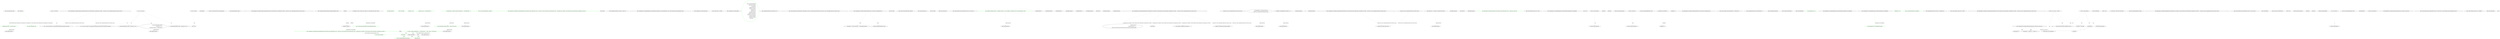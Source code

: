 digraph  {
m0_107 [cluster="string.Split(params char[])", file="Program.cs", label="Entry string.Split(params char[])", span="0-0"];
m0_17 [cluster="CommandLine.Core.SpecificationExtensions.ThrowingValidate(System.Collections.Generic.IEnumerable<CommandLine.Core.Specification>, System.Collections.Generic.IEnumerable<System.Tuple<System.Func<CommandLine.Core.Specification, bool>, string>>)", color=green, community=0, file="Program.cs", label="specifications.Any(spec => guard.Item1(spec))", prediction=0, span="46-46"];
m0_80 [cluster="CommandLine.Core.Tokenizer.Mapper(CommandLine.Infrastructure.ItemWithContext<CommandLine.Core.Token>, System.Func<string, CommandLine.Infrastructure.Maybe<string>>)", file="Program.cs", label="Entry CommandLine.Core.Tokenizer.Mapper(CommandLine.Infrastructure.ItemWithContext<CommandLine.Core.Token>, System.Func<string, CommandLine.Infrastructure.Maybe<string>>)", span="91-91"];
m0_92 [cluster="CommandLine.Core.Tokenizer.Mapper(CommandLine.Infrastructure.ItemWithContext<CommandLine.Core.Token>, System.Func<string, CommandLine.Infrastructure.Maybe<string>>)", file="Program.cs", label="var curr = ictx.Current", span="93-93"];
m0_93 [cluster="CommandLine.Core.Tokenizer.Mapper(CommandLine.Infrastructure.ItemWithContext<CommandLine.Core.Token>, System.Func<string, CommandLine.Infrastructure.Maybe<string>>)", file="Program.cs", label="var prev = ictx.Previous", span="94-94"];
m0_94 [cluster="CommandLine.Core.Tokenizer.Mapper(CommandLine.Infrastructure.ItemWithContext<CommandLine.Core.Token>, System.Func<string, CommandLine.Infrastructure.Maybe<string>>)", file="Program.cs", label="var next = ictx.Next", span="95-95"];
m0_96 [cluster="CommandLine.Core.Tokenizer.Mapper(CommandLine.Infrastructure.ItemWithContext<CommandLine.Core.Token>, System.Func<string, CommandLine.Infrastructure.Maybe<string>>)", file="Program.cs", label="curr != null && curr.IsName() && optionSequenceWithSeparatorLookup(curr.Text).MatchJust(out separator)", span="98-98"];
m0_101 [cluster="CommandLine.Core.Tokenizer.Mapper(CommandLine.Infrastructure.ItemWithContext<CommandLine.Core.Token>, System.Func<string, CommandLine.Infrastructure.Maybe<string>>)", file="Program.cs", label="prev != null && prev.IsName() && optionSequenceWithSeparatorLookup(prev.Text).IsJust()", span="109-109"];
m0_99 [cluster="CommandLine.Core.Tokenizer.Mapper(CommandLine.Infrastructure.ItemWithContext<CommandLine.Core.Token>, System.Func<string, CommandLine.Infrastructure.Maybe<string>>)", file="Program.cs", label="return Enumerable.Empty<Token>()\r\n                            .Concat(new[] { curr })\r\n                            .Concat(parts.Select(str => Token.Value(str)));", span="103-105"];
m0_100 [cluster="CommandLine.Core.Tokenizer.Mapper(CommandLine.Infrastructure.ItemWithContext<CommandLine.Core.Token>, System.Func<string, CommandLine.Infrastructure.Maybe<string>>)", file="Program.cs", label="return Enumerable.Empty<Token>().Concat(new[] { curr });", span="107-107"];
m0_103 [cluster="CommandLine.Core.Tokenizer.Mapper(CommandLine.Infrastructure.ItemWithContext<CommandLine.Core.Token>, System.Func<string, CommandLine.Infrastructure.Maybe<string>>)", file="Program.cs", label="return Enumerable.Empty<Token>().Concat(new[] { curr });", span="113-113"];
m0_95 [cluster="CommandLine.Core.Tokenizer.Mapper(CommandLine.Infrastructure.ItemWithContext<CommandLine.Core.Token>, System.Func<string, CommandLine.Infrastructure.Maybe<string>>)", file="Program.cs", label="string separator", span="97-97"];
m0_97 [cluster="CommandLine.Core.Tokenizer.Mapper(CommandLine.Infrastructure.ItemWithContext<CommandLine.Core.Token>, System.Func<string, CommandLine.Infrastructure.Maybe<string>>)", file="Program.cs", label="next != null", span="100-100"];
m0_98 [cluster="CommandLine.Core.Tokenizer.Mapper(CommandLine.Infrastructure.ItemWithContext<CommandLine.Core.Token>, System.Func<string, CommandLine.Infrastructure.Maybe<string>>)", file="Program.cs", label="var parts = next.Text.Split(Convert.ToChar(separator))", span="102-102"];
m0_102 [cluster="CommandLine.Core.Tokenizer.Mapper(CommandLine.Infrastructure.ItemWithContext<CommandLine.Core.Token>, System.Func<string, CommandLine.Infrastructure.Maybe<string>>)", file="Program.cs", label="return Enumerable.Empty<Token>();", span="111-111"];
m0_104 [cluster="CommandLine.Core.Tokenizer.Mapper(CommandLine.Infrastructure.ItemWithContext<CommandLine.Core.Token>, System.Func<string, CommandLine.Infrastructure.Maybe<string>>)", file="Program.cs", label="Exit CommandLine.Core.Tokenizer.Mapper(CommandLine.Infrastructure.ItemWithContext<CommandLine.Core.Token>, System.Func<string, CommandLine.Infrastructure.Maybe<string>>)", span="91-91"];
m0_156 [cluster="CommandLine.BadFormatTokenError.BadFormatTokenError(string)", file="Program.cs", label="Entry CommandLine.BadFormatTokenError.BadFormatTokenError(string)", span="188-188"];
m0_27 [cluster="lambda expression", file="Program.cs", label="!unkTokens.Contains(x)", span="30-30"];
m0_28 [cluster="lambda expression", color=green, community=0, file="Program.cs", label="Exit lambda expression", prediction=1, span="30-30"];
m0_29 [cluster="Unk.Contains", color=green, community=0, file="Program.cs", label="Entry Unk.Contains", prediction=2, span=""];
m0_30 [cluster="CommandLine.Core.Tokenizer.PreprocessDashDash(System.Collections.Generic.IEnumerable<string>, System.Func<System.Collections.Generic.IEnumerable<string>, CommandLine.Core.StatePair<System.Collections.Generic.IEnumerable<CommandLine.Core.Token>>>)", color=green, community=0, file="Program.cs", label="Entry CommandLine.Core.Tokenizer.PreprocessDashDash(System.Collections.Generic.IEnumerable<string>, System.Func<System.Collections.Generic.IEnumerable<string>, CommandLine.Core.StatePair<System.Collections.Generic.IEnumerable<CommandLine.Core.Token>>>)", prediction=3, span="33-33"];
m0_31 [cluster="CommandLine.Core.Tokenizer.PreprocessDashDash(System.Collections.Generic.IEnumerable<string>, System.Func<System.Collections.Generic.IEnumerable<string>, CommandLine.Core.StatePair<System.Collections.Generic.IEnumerable<CommandLine.Core.Token>>>)", color=green, community=0, file="Program.cs", label="arguments == null", prediction=4, span="37-37"];
m0_33 [cluster="CommandLine.Core.Tokenizer.PreprocessDashDash(System.Collections.Generic.IEnumerable<string>, System.Func<System.Collections.Generic.IEnumerable<string>, CommandLine.Core.StatePair<System.Collections.Generic.IEnumerable<CommandLine.Core.Token>>>)", color=green, community=0, file="Program.cs", label="arguments.Any(arg => arg.EqualsOrdinal(''--''))", prediction=5, span="39-39"];
m0_34 [cluster="CommandLine.Core.Tokenizer.PreprocessDashDash(System.Collections.Generic.IEnumerable<string>, System.Func<System.Collections.Generic.IEnumerable<string>, CommandLine.Core.StatePair<System.Collections.Generic.IEnumerable<CommandLine.Core.Token>>>)", color=green, community=0, file="Program.cs", label="var tokenizerResult = tokenizer(arguments.TakeWhile(arg => !arg.EqualsOrdinal(''--'')))", prediction=6, span="41-41"];
m0_35 [cluster="CommandLine.Core.Tokenizer.PreprocessDashDash(System.Collections.Generic.IEnumerable<string>, System.Func<System.Collections.Generic.IEnumerable<string>, CommandLine.Core.StatePair<System.Collections.Generic.IEnumerable<CommandLine.Core.Token>>>)", color=green, community=0, file="Program.cs", label="var values = arguments.SkipWhile(arg => !arg.EqualsOrdinal(''--'')).Skip(1).Select(t => Token.Value(t))", prediction=3, span="42-42"];
m0_36 [cluster="CommandLine.Core.Tokenizer.PreprocessDashDash(System.Collections.Generic.IEnumerable<string>, System.Func<System.Collections.Generic.IEnumerable<string>, CommandLine.Core.StatePair<System.Collections.Generic.IEnumerable<CommandLine.Core.Token>>>)", color=green, community=0, file="Program.cs", label="return tokenizerResult.MapValue(tokens => tokens.Concat(values));", prediction=6, span="43-43"];
m0_37 [cluster="CommandLine.Core.Tokenizer.PreprocessDashDash(System.Collections.Generic.IEnumerable<string>, System.Func<System.Collections.Generic.IEnumerable<string>, CommandLine.Core.StatePair<System.Collections.Generic.IEnumerable<CommandLine.Core.Token>>>)", color=green, community=0, file="Program.cs", label="return tokenizer(arguments);", prediction=3, span="45-45"];
m0_32 [cluster="CommandLine.Core.Tokenizer.PreprocessDashDash(System.Collections.Generic.IEnumerable<string>, System.Func<System.Collections.Generic.IEnumerable<string>, CommandLine.Core.StatePair<System.Collections.Generic.IEnumerable<CommandLine.Core.Token>>>)", color=green, community=0, file="Program.cs", label="throw new ArgumentNullException(''arguments'');", prediction=10, span="37-37"];
m0_38 [cluster="CommandLine.Core.Tokenizer.PreprocessDashDash(System.Collections.Generic.IEnumerable<string>, System.Func<System.Collections.Generic.IEnumerable<string>, CommandLine.Core.StatePair<System.Collections.Generic.IEnumerable<CommandLine.Core.Token>>>)", color=green, community=0, file="Program.cs", label="Exit CommandLine.Core.Tokenizer.PreprocessDashDash(System.Collections.Generic.IEnumerable<string>, System.Func<System.Collections.Generic.IEnumerable<string>, CommandLine.Core.StatePair<System.Collections.Generic.IEnumerable<CommandLine.Core.Token>>>)", prediction=11, span="33-33"];
m0_39 [cluster="Unk.Any", file="Program.cs", label="Entry Unk.Any", span=""];
m0_91 [cluster="CommandLine.Infrastructure.Maybe<T>.IsJust<T>()", file="Program.cs", label="Entry CommandLine.Infrastructure.Maybe<T>.IsJust<T>()", span="152-152"];
m0_11 [cluster="CommandLine.Core.SpecificationExtensions.WithLongName(CommandLine.Core.OptionSpecification, string, System.Collections.Generic.IEnumerable<string>)", file="Program.cs", label="Entry CommandLine.Core.SpecificationExtensions.WithLongName(CommandLine.Core.OptionSpecification, string, System.Collections.Generic.IEnumerable<string>)", span="25-25"];
m0_136 [cluster="CommandLine.Core.Token.Name(string)", file="Program.cs", label="Entry CommandLine.Core.Token.Name(string)", span="19-19"];
m0_157 [cluster="System.Action<T>.Invoke(T)", file="Program.cs", label="Entry System.Action<T>.Invoke(T)", span="0-0"];
m0_22 [cluster="lambda expression", file="Program.cs", label="Entry lambda expression", span="18-18"];
m0_90 [cluster="CommandLine.Core.Token.IsName()", file="Program.cs", label="Entry CommandLine.Core.Token.IsName()", span="72-72"];
m0_12 [cluster="CommandLine.Core.SpecificationExtensions.WithLongName(CommandLine.Core.OptionSpecification, string, System.Collections.Generic.IEnumerable<string>)", color=green, community=0, file="Program.cs", label="return new OptionSpecification(\r\n                specification.ShortName,\r\n                newLongName,\r\n                specification.Required,\r\n                specification.SetName,\r\n                specification.Min,\r\n                specification.Max,\r\n                specification.Separator,\r\n                specification.DefaultValue,\r\n                specification.ConversionType,\r\n                specification.HelpText,\r\n                specification.MetaValue,\r\n                enumValues);", prediction=12, span="27-39"];
m0_16 [cluster="CommandLine.Core.SpecificationExtensions.ThrowingValidate(System.Collections.Generic.IEnumerable<CommandLine.Core.Specification>, System.Collections.Generic.IEnumerable<System.Tuple<System.Func<CommandLine.Core.Specification, bool>, string>>)", color=green, community=0, file="Program.cs", label=guardsLookup, prediction=13, span="44-44"];
m0_41 [cluster="CommandLine.Infrastructure.Maybe.Just<T>(T)", file="Program.cs", label="Entry CommandLine.Infrastructure.Maybe.Just<T>(T)", span="71-71"];
m0_74 [cluster="System.Collections.Generic.IEnumerable<CommandLine.Core.Token>.AnyOptionSequenceWithSeparator(System.Func<string, CommandLine.Infrastructure.Maybe<string>>)", file="Program.cs", label="Entry System.Collections.Generic.IEnumerable<CommandLine.Core.Token>.AnyOptionSequenceWithSeparator(System.Func<string, CommandLine.Infrastructure.Maybe<string>>)", span="86-86"];
m0_13 [cluster="CommandLine.Core.Tokenizer.TokenizeLongName(string, System.Action<CommandLine.Error>)", file="Program.cs", label="Entry CommandLine.Core.Tokenizer.TokenizeLongName(string, System.Action<CommandLine.Error>)", span="166-166"];
m0_18 [cluster="CommandLine.Core.SpecificationExtensions.ThrowingValidate(System.Collections.Generic.IEnumerable<CommandLine.Core.Specification>, System.Collections.Generic.IEnumerable<System.Tuple<System.Func<CommandLine.Core.Specification, bool>, string>>)", color=green, community=0, file="Program.cs", label="throw new ApplicationException(guard.Item2);", prediction=13, span="48-48"];
m0_21 [cluster="Unk.Create", file="Program.cs", label="Entry Unk.Create", span=""];
m0_108 [cluster="System.Linq.Enumerable.Empty<TResult>()", file="Program.cs", label="Entry System.Linq.Enumerable.Empty<TResult>()", span="0-0"];
m0_137 [cluster="string.Substring(int, int)", file="Program.cs", label="Entry string.Substring(int, int)", span="0-0"];
m0_15 [cluster="Unk.ToList", file="Program.cs", label="Entry Unk.ToList", span=""];
m0_19 [cluster="UnknownOptionError.cstr", color=green, community=0, file="Program.cs", label="Entry UnknownOptionError.cstr", prediction=0, span=""];
m0_20 [cluster="Unk.Concat", file="Program.cs", label="Entry Unk.Concat", span=""];
m0_138 [cluster="string.String(char, int)", file="Program.cs", label="Entry string.String(char, int)", span="0-0"];
m0_72 [cluster="System.Collections.Generic.IEnumerable<TSource>.Any<TSource>()", file="Program.cs", label="Entry System.Collections.Generic.IEnumerable<TSource>.Any<TSource>()", span="0-0"];
m0_110 [cluster="lambda expression", file="Program.cs", label="Entry lambda expression", span="105-105"];
m0_26 [cluster="lambda expression", file="Program.cs", label="Entry lambda expression", span="30-30"];
m0_24 [cluster="lambda expression", color=green, community=0, file="Program.cs", label="guard.Item1(spec)", prediction=13, span="46-46"];
m0_46 [cluster="lambda expression", file="Program.cs", label="Entry lambda expression", span="39-39"];
m0_50 [cluster="lambda expression", file="Program.cs", label="Entry lambda expression", span="41-41"];
m0_53 [cluster="lambda expression", file="Program.cs", label=guard, span=""];
m0_56 [cluster="lambda expression", file="Program.cs", label="Entry lambda expression", span="42-42"];
m0_60 [cluster="lambda expression", file="Program.cs", label="tokens.Concat(values)", span="43-43"];
m0_59 [cluster="lambda expression", file="Program.cs", label="Entry lambda expression", span="43-43"];
m0_47 [cluster="lambda expression", file="Program.cs", label="arg.EqualsOrdinal(''--'')", span="39-39"];
m0_48 [cluster="lambda expression", file="Program.cs", label="Exit lambda expression", span="39-39"];
m0_51 [cluster="lambda expression", file="Program.cs", label="!arg.EqualsOrdinal(''--'')", span="41-41"];
m0_52 [cluster="lambda expression", file="Program.cs", label="Exit lambda expression", span="41-41"];
m0_54 [cluster="lambda expression", file="Program.cs", label="!arg.EqualsOrdinal(''--'')", span="42-42"];
m0_55 [cluster="lambda expression", file="Program.cs", label="Exit lambda expression", span="42-42"];
m0_57 [cluster="lambda expression", file="Program.cs", label="Token.Value(t)", span="42-42"];
m0_58 [cluster="lambda expression", file="Program.cs", label="Exit lambda expression", span="42-42"];
m0_61 [cluster="lambda expression", file="Program.cs", label="Exit lambda expression", span="43-43"];
m0_78 [cluster="lambda expression", file="Program.cs", label="Mapper(ictx, optionSequenceWithSeparatorLookup)", span="75-75"];
m0_77 [cluster="lambda expression", file="Program.cs", label="Entry lambda expression", span="74-75"];
m0_81 [cluster="lambda expression", file="Program.cs", label="Entry lambda expression", span="77-77"];
m0_79 [cluster="lambda expression", file="Program.cs", label="Exit lambda expression", span="74-75"];
m0_82 [cluster="lambda expression", file="Program.cs", label=x, span="77-77"];
m0_83 [cluster="lambda expression", file="Program.cs", label="Exit lambda expression", span="77-77"];
m0_88 [cluster="lambda expression", file="Program.cs", label="t.IsName() && predicate(t.Text).IsJust()", span="88-88"];
m0_87 [cluster="lambda expression", file="Program.cs", label="Entry lambda expression", span="88-88"];
m0_89 [cluster="lambda expression", file="Program.cs", label="Exit lambda expression", span="88-88"];
m0_111 [cluster="lambda expression", file="Program.cs", label="Token.Value(str)", span="105-105"];
m0_112 [cluster="lambda expression", file="Program.cs", label="Exit lambda expression", span="105-105"];
m0_6 [cluster="CommandLine.Core.Tokenizer.Tokenize(System.Collections.Generic.IEnumerable<string>, System.Func<string, bool>)", file="Program.cs", label="var unkTokens = (from t in tokens where t.IsName() && !nameLookup(t.Text) select t).ToList()", span="28-28"];
m0_7 [cluster="CommandLine.Core.Tokenizer.Tokenize(System.Collections.Generic.IEnumerable<string>, System.Func<string, bool>)", color=green, community=0, file="Program.cs", label="return StatePair.Create(tokens.Where(x=>!unkTokens.Contains(x)), errors.Concat(from t in unkTokens select new UnknownOptionError(t.Text)));", prediction=17, span="30-30"];
m0_8 [cluster="CommandLine.Core.Tokenizer.Tokenize(System.Collections.Generic.IEnumerable<string>, System.Func<string, bool>)", color=green, community=0, file="Program.cs", label="Exit CommandLine.Core.Tokenizer.Tokenize(System.Collections.Generic.IEnumerable<string>, System.Func<string, bool>)", prediction=18, span="11-11"];
m0_9 [cluster="System.ArgumentNullException.ArgumentNullException(string)", color=green, community=0, file="Program.cs", label="Entry System.ArgumentNullException.ArgumentNullException(string)", prediction=19, span="0-0"];
m0_10 [cluster="System.Collections.Generic.List<T>.List()", file="Program.cs", label="Entry System.Collections.Generic.List<T>.List()", span="0-0"];
m0_43 [cluster="CommandLine.Core.SpecificationExtensions.IsMinNotSpecified(CommandLine.Core.Specification)", file="Program.cs", label="Entry CommandLine.Core.SpecificationExtensions.IsMinNotSpecified(CommandLine.Core.Specification)", span="76-76"];
m0_140 [cluster="CommandLine.Core.Tokenizer.TokenizeLongName(string, System.Action<CommandLine.Error>)", file="Program.cs", label="value == null", span="170-170"];
m0_146 [cluster="CommandLine.Core.Tokenizer.TokenizeLongName(string, System.Action<CommandLine.Error>)", file="Program.cs", label="yield return Token.Name(text);", span="181-181"];
m0_147 [cluster="CommandLine.Core.Tokenizer.TokenizeLongName(string, System.Action<CommandLine.Error>)", file="Program.cs", label="yield break;", span="182-182"];
m0_150 [cluster="CommandLine.Core.Tokenizer.TokenizeLongName(string, System.Action<CommandLine.Error>)", file="Program.cs", label="yield break;", span="187-187"];
m0_152 [cluster="CommandLine.Core.Tokenizer.TokenizeLongName(string, System.Action<CommandLine.Error>)", file="Program.cs", label="yield return Token.Name(parts[0]);", span="190-190"];
m0_153 [cluster="CommandLine.Core.Tokenizer.TokenizeLongName(string, System.Action<CommandLine.Error>)", file="Program.cs", label="yield return Token.Value(parts[1]);", span="191-191"];
m0_142 [cluster="CommandLine.Core.Tokenizer.TokenizeLongName(string, System.Action<CommandLine.Error>)", file="Program.cs", label="value.Length > 2 && value.StartsWith(''--'', StringComparison.Ordinal)", span="175-175"];
m0_143 [cluster="CommandLine.Core.Tokenizer.TokenizeLongName(string, System.Action<CommandLine.Error>)", file="Program.cs", label="var text = value.Substring(2)", span="177-177"];
m0_149 [cluster="CommandLine.Core.Tokenizer.TokenizeLongName(string, System.Action<CommandLine.Error>)", file="Program.cs", label="onError(new BadFormatTokenError(value))", span="186-186"];
m0_141 [cluster="CommandLine.Core.Tokenizer.TokenizeLongName(string, System.Action<CommandLine.Error>)", file="Program.cs", label="throw new ArgumentNullException(''value'');", span="172-172"];
m0_144 [cluster="CommandLine.Core.Tokenizer.TokenizeLongName(string, System.Action<CommandLine.Error>)", file="Program.cs", label="var equalIndex = text.IndexOf('=')", span="178-178"];
m0_151 [cluster="CommandLine.Core.Tokenizer.TokenizeLongName(string, System.Action<CommandLine.Error>)", file="Program.cs", label="var parts = text.Split('=')", span="189-189"];
m0_145 [cluster="CommandLine.Core.Tokenizer.TokenizeLongName(string, System.Action<CommandLine.Error>)", file="Program.cs", label="equalIndex <= 0", span="179-179"];
m0_148 [cluster="CommandLine.Core.Tokenizer.TokenizeLongName(string, System.Action<CommandLine.Error>)", file="Program.cs", label="equalIndex == 1", span="184-184"];
m0_154 [cluster="CommandLine.Core.Tokenizer.TokenizeLongName(string, System.Action<CommandLine.Error>)", file="Program.cs", label="Exit CommandLine.Core.Tokenizer.TokenizeLongName(string, System.Action<CommandLine.Error>)", span="166-166"];
m0_75 [cluster="System.Collections.Generic.IEnumerable<T>.WithContext<T>()", file="Program.cs", label="Entry System.Collections.Generic.IEnumerable<T>.WithContext<T>()", span="92-92"];
m0_42 [cluster="CommandLine.Infrastructure.Maybe.Nothing<T>()", file="Program.cs", label="Entry CommandLine.Infrastructure.Maybe.Nothing<T>()", span="66-66"];
m0_49 [cluster="string.EqualsOrdinal(string)", file="Program.cs", label="Entry string.EqualsOrdinal(string)", span="34-34"];
m0_40 [cluster="System.Type.ToDescriptor()", file="Program.cs", label="Entry System.Type.ToDescriptor()", span="22-22"];
m0_155 [cluster="string.IndexOf(char)", file="Program.cs", label="Entry string.IndexOf(char)", span="0-0"];
m0_44 [cluster="CommandLine.Core.SpecificationExtensions.IsMinNotSpecified(CommandLine.Core.Specification)", color=green, community=0, file="Program.cs", label="return specification.Min == -1;", prediction=20, span="78-78"];
m0_45 [cluster="CommandLine.Core.SpecificationExtensions.IsMinNotSpecified(CommandLine.Core.Specification)", file="Program.cs", label="Exit CommandLine.Core.SpecificationExtensions.IsMinNotSpecified(CommandLine.Core.Specification)", span="76-76"];
m0_0 [cluster="CommandLine.Core.SpecificationExtensions.IsOption(CommandLine.Core.Specification)", file="Program.cs", label="Entry CommandLine.Core.SpecificationExtensions.IsOption(CommandLine.Core.Specification)", span="11-11"];
m0_1 [cluster="CommandLine.Core.SpecificationExtensions.IsOption(CommandLine.Core.Specification)", color=green, community=0, file="Program.cs", label="specification == null", prediction=21, span="13-13"];
m0_2 [cluster="CommandLine.Core.SpecificationExtensions.IsOption(CommandLine.Core.Specification)", color=green, community=0, file="Program.cs", label="throw new ArgumentNullException(''specification'');", prediction=22, span="13-13"];
m0_3 [cluster="CommandLine.Core.SpecificationExtensions.IsOption(CommandLine.Core.Specification)", color=green, community=0, file="Program.cs", label="return specification.Tag == SpecificationType.Option;", prediction=23, span="15-15"];
m0_105 [cluster="CommandLine.Infrastructure.Maybe<T>.MatchJust(out T)", file="Program.cs", label="Entry CommandLine.Infrastructure.Maybe<T>.MatchJust(out T)", span="31-31"];
m0_25 [cluster="System.Collections.Generic.List<T>.Add(T)", file="Program.cs", label="Entry System.Collections.Generic.List<T>.Add(T)", span="0-0"];
m0_84 [cluster="CommandLine.Core.Tokenizer.AnyOptionSequenceWithSeparator(System.Collections.Generic.IEnumerable<CommandLine.Core.Token>, System.Func<string, CommandLine.Infrastructure.Maybe<string>>)", file="Program.cs", label="Entry CommandLine.Core.Tokenizer.AnyOptionSequenceWithSeparator(System.Collections.Generic.IEnumerable<CommandLine.Core.Token>, System.Func<string, CommandLine.Infrastructure.Maybe<string>>)", span="86-86"];
m0_85 [cluster="CommandLine.Core.Tokenizer.AnyOptionSequenceWithSeparator(System.Collections.Generic.IEnumerable<CommandLine.Core.Token>, System.Func<string, CommandLine.Infrastructure.Maybe<string>>)", file="Program.cs", label="return tokens.Any(t => t.IsName() && predicate(t.Text).IsJust());", span="88-88"];
m0_86 [cluster="CommandLine.Core.Tokenizer.AnyOptionSequenceWithSeparator(System.Collections.Generic.IEnumerable<CommandLine.Core.Token>, System.Func<string, CommandLine.Infrastructure.Maybe<string>>)", file="Program.cs", label="Exit CommandLine.Core.Tokenizer.AnyOptionSequenceWithSeparator(System.Collections.Generic.IEnumerable<CommandLine.Core.Token>, System.Func<string, CommandLine.Infrastructure.Maybe<string>>)", span="86-86"];
m0_14 [cluster="CommandLine.Core.Tokenizer.TokenizeShortName(string, System.Func<string, bool>)", file="Program.cs", label="Entry CommandLine.Core.Tokenizer.TokenizeShortName(string, System.Func<string, bool>)", span="116-116"];
m0_135 [cluster="char.IsDigit(char)", file="Program.cs", label="Entry char.IsDigit(char)", span="0-0"];
m0_62 [cluster="CommandLine.Core.Tokenizer.ExplodeOptionList(CommandLine.Core.StatePair<System.Collections.Generic.IEnumerable<CommandLine.Core.Token>>, System.Func<string, CommandLine.Infrastructure.Maybe<string>>)", file="Program.cs", label="Entry CommandLine.Core.Tokenizer.ExplodeOptionList(CommandLine.Core.StatePair<System.Collections.Generic.IEnumerable<CommandLine.Core.Token>>, System.Func<string, CommandLine.Infrastructure.Maybe<string>>)", span="48-48"];
m0_63 [cluster="CommandLine.Core.Tokenizer.ExplodeOptionList(CommandLine.Core.StatePair<System.Collections.Generic.IEnumerable<CommandLine.Core.Token>>, System.Func<string, CommandLine.Infrastructure.Maybe<string>>)", file="Program.cs", label="tokens == null", span="52-52"];
m0_65 [cluster="CommandLine.Core.Tokenizer.ExplodeOptionList(CommandLine.Core.StatePair<System.Collections.Generic.IEnumerable<CommandLine.Core.Token>>, System.Func<string, CommandLine.Infrastructure.Maybe<string>>)", file="Program.cs", label="tokens.Errors.Any() ||\r\n                tokens.Value.Count() == 1 ||\r\n                !tokens.Value.AnyOptionSequenceWithSeparator(optionSequenceWithSeparatorLookup)", span="54-56"];
m0_66 [cluster="CommandLine.Core.Tokenizer.ExplodeOptionList(CommandLine.Core.StatePair<System.Collections.Generic.IEnumerable<CommandLine.Core.Token>>, System.Func<string, CommandLine.Infrastructure.Maybe<string>>)", file="Program.cs", label="return tokens;", span="58-58"];
m0_67 [cluster="CommandLine.Core.Tokenizer.ExplodeOptionList(CommandLine.Core.StatePair<System.Collections.Generic.IEnumerable<CommandLine.Core.Token>>, System.Func<string, CommandLine.Infrastructure.Maybe<string>>)", file="Program.cs", label="var withContext = tokens.Value.WithContext()", span="73-73"];
m0_68 [cluster="CommandLine.Core.Tokenizer.ExplodeOptionList(CommandLine.Core.StatePair<System.Collections.Generic.IEnumerable<CommandLine.Core.Token>>, System.Func<string, CommandLine.Infrastructure.Maybe<string>>)", file="Program.cs", label="var expandedTokens = withContext.Select(ictx =>\r\n                Mapper(ictx, optionSequenceWithSeparatorLookup))", span="74-75"];
m0_70 [cluster="CommandLine.Core.Tokenizer.ExplodeOptionList(CommandLine.Core.StatePair<System.Collections.Generic.IEnumerable<CommandLine.Core.Token>>, System.Func<string, CommandLine.Infrastructure.Maybe<string>>)", file="Program.cs", label="return StatePair.Create(flattened, tokens.Errors);", span="81-81"];
m0_64 [cluster="CommandLine.Core.Tokenizer.ExplodeOptionList(CommandLine.Core.StatePair<System.Collections.Generic.IEnumerable<CommandLine.Core.Token>>, System.Func<string, CommandLine.Infrastructure.Maybe<string>>)", file="Program.cs", label="throw new ArgumentNullException(''tokens'');", span="52-52"];
m0_69 [cluster="CommandLine.Core.Tokenizer.ExplodeOptionList(CommandLine.Core.StatePair<System.Collections.Generic.IEnumerable<CommandLine.Core.Token>>, System.Func<string, CommandLine.Infrastructure.Maybe<string>>)", file="Program.cs", label="var flattened = expandedTokens.SelectMany(x => x)", span="77-77"];
m0_71 [cluster="CommandLine.Core.Tokenizer.ExplodeOptionList(CommandLine.Core.StatePair<System.Collections.Generic.IEnumerable<CommandLine.Core.Token>>, System.Func<string, CommandLine.Infrastructure.Maybe<string>>)", file="Program.cs", label="Exit CommandLine.Core.Tokenizer.ExplodeOptionList(CommandLine.Core.StatePair<System.Collections.Generic.IEnumerable<CommandLine.Core.Token>>, System.Func<string, CommandLine.Infrastructure.Maybe<string>>)", span="48-48"];
m0_73 [cluster="System.Collections.Generic.IEnumerable<TSource>.Count<TSource>()", file="Program.cs", label="Entry System.Collections.Generic.IEnumerable<TSource>.Count<TSource>()", span="0-0"];
m0_76 [cluster="Unk.SelectMany", file="Program.cs", label="Entry Unk.SelectMany", span=""];
m0_106 [cluster="System.Convert.ToChar(string)", file="Program.cs", label="Entry System.Convert.ToChar(string)", span="0-0"];
m0_113 [cluster="CommandLine.Core.Tokenizer.TokenizeShortName(string, System.Func<string, bool>)", file="Program.cs", label="value == null", span="120-120"];
m0_118 [cluster="CommandLine.Core.Tokenizer.TokenizeShortName(string, System.Func<string, bool>)", file="Program.cs", label="yield return Token.Value(value);", span="131-131"];
m0_119 [cluster="CommandLine.Core.Tokenizer.TokenizeShortName(string, System.Func<string, bool>)", file="Program.cs", label="yield break;", span="132-132"];
m0_121 [cluster="CommandLine.Core.Tokenizer.TokenizeShortName(string, System.Func<string, bool>)", file="Program.cs", label="yield return Token.Name(text);", span="137-137"];
m0_122 [cluster="CommandLine.Core.Tokenizer.TokenizeShortName(string, System.Func<string, bool>)", file="Program.cs", label="yield break;", span="138-138"];
m0_124 [cluster="CommandLine.Core.Tokenizer.TokenizeShortName(string, System.Func<string, bool>)", file="Program.cs", label="yield return Token.Name(first);", span="142-142"];
m0_130 [cluster="CommandLine.Core.Tokenizer.TokenizeShortName(string, System.Func<string, bool>)", file="Program.cs", label="yield return Token.Name(n);", span="152-152"];
m0_132 [cluster="CommandLine.Core.Tokenizer.TokenizeShortName(string, System.Func<string, bool>)", file="Program.cs", label="yield return Token.Value(text.Substring(seen.Count()));", span="161-161"];
m0_115 [cluster="CommandLine.Core.Tokenizer.TokenizeShortName(string, System.Func<string, bool>)", file="Program.cs", label="value.Length > 1 || value[0] == '-' || value[1] != '-'", span="125-125"];
m0_116 [cluster="CommandLine.Core.Tokenizer.TokenizeShortName(string, System.Func<string, bool>)", file="Program.cs", label="var text = value.Substring(1)", span="127-127"];
m0_120 [cluster="CommandLine.Core.Tokenizer.TokenizeShortName(string, System.Func<string, bool>)", file="Program.cs", label="value.Length == 2", span="135-135"];
m0_128 [cluster="CommandLine.Core.Tokenizer.TokenizeShortName(string, System.Func<string, bool>)", file="Program.cs", label="!seen.Contains(c) && nameLookup(n)", span="149-149"];
m0_114 [cluster="CommandLine.Core.Tokenizer.TokenizeShortName(string, System.Func<string, bool>)", file="Program.cs", label="throw new ArgumentNullException(''value'');", span="122-122"];
m0_117 [cluster="CommandLine.Core.Tokenizer.TokenizeShortName(string, System.Func<string, bool>)", file="Program.cs", label="char.IsDigit(text[0])", span="129-129"];
m0_123 [cluster="CommandLine.Core.Tokenizer.TokenizeShortName(string, System.Func<string, bool>)", file="Program.cs", label="var first = text.Substring(0, 1)", span="141-141"];
m0_126 [cluster="CommandLine.Core.Tokenizer.TokenizeShortName(string, System.Func<string, bool>)", file="Program.cs", label="text.Substring(1)", span="146-146"];
m0_131 [cluster="CommandLine.Core.Tokenizer.TokenizeShortName(string, System.Func<string, bool>)", file="Program.cs", label="seen.Count() < text.Length", span="159-159"];
m0_125 [cluster="CommandLine.Core.Tokenizer.TokenizeShortName(string, System.Func<string, bool>)", file="Program.cs", label="var seen = new List<char> { first[0] }", span="144-144"];
m0_129 [cluster="CommandLine.Core.Tokenizer.TokenizeShortName(string, System.Func<string, bool>)", file="Program.cs", label="seen.Add(c)", span="151-151"];
m0_127 [cluster="CommandLine.Core.Tokenizer.TokenizeShortName(string, System.Func<string, bool>)", file="Program.cs", label="var n = new string(c, 1)", span="148-148"];
m0_133 [cluster="CommandLine.Core.Tokenizer.TokenizeShortName(string, System.Func<string, bool>)", file="Program.cs", label="Exit CommandLine.Core.Tokenizer.TokenizeShortName(string, System.Func<string, bool>)", span="116-116"];
m0_109 [cluster="System.Collections.Generic.IEnumerable<TSource>.Concat<TSource>(System.Collections.Generic.IEnumerable<TSource>)", file="Program.cs", label="Entry System.Collections.Generic.IEnumerable<TSource>.Concat<TSource>(System.Collections.Generic.IEnumerable<TSource>)", span="0-0"];
m0_139 [cluster="System.Collections.Generic.List<T>.Contains(T)", file="Program.cs", label="Entry System.Collections.Generic.List<T>.Contains(T)", span="0-0"];
m0_134 [cluster="string.Substring(int)", file="Program.cs", label="Entry string.Substring(int)", span="0-0"];
m0_158 [file="Program.cs", label=errors, span=""];
m0_159 [file="Program.cs", label=unkTokens, span=""];
m0_160 [file="Program.cs", label=values, span=""];
m0_161 [file="Program.cs", label="System.Func<string, CommandLine.Infrastructure.Maybe<string>>", span=""];
m0_162 [file="Program.cs", label="System.Func<string, CommandLine.Infrastructure.Maybe<string>>", span=""];
m0_17 -> m0_22  [color=green, key=1, label="lambda expression", style=dashed];
m0_80 -> m0_96  [color=darkseagreen4, key=1, label="System.Func<string, CommandLine.Infrastructure.Maybe<string>>", style=dashed];
m0_80 -> m0_101  [color=darkseagreen4, key=1, label="System.Func<string, CommandLine.Infrastructure.Maybe<string>>", style=dashed];
m0_92 -> m0_96  [color=darkseagreen4, key=1, label=curr, style=dashed];
m0_92 -> m0_99  [color=darkseagreen4, key=1, label=curr, style=dashed];
m0_92 -> m0_100  [color=darkseagreen4, key=1, label=curr, style=dashed];
m0_92 -> m0_103  [color=darkseagreen4, key=1, label=curr, style=dashed];
m0_93 -> m0_101  [color=darkseagreen4, key=1, label=prev, style=dashed];
m0_94 -> m0_97  [color=darkseagreen4, key=1, label=next, style=dashed];
m0_99 -> m0_110  [color=darkseagreen4, key=1, label="lambda expression", style=dashed];
m0_27 -> m0_30  [color=green, key=1, label="CommandLine.Core.Specification", style=dashed];
m0_30 -> m0_37  [color=darkseagreen4, key=1, label="System.Collections.Generic.IEnumerable<string>", style=dashed];
m0_33 -> m0_46  [color=darkseagreen4, key=1, label="lambda expression", style=dashed];
m0_34 -> m0_36  [color=darkseagreen4, key=1, label=tokenizerResult, style=dashed];
m0_34 -> m0_50  [color=darkseagreen4, key=1, label="lambda expression", style=dashed];
m0_35 -> m0_37  [color=green, key=1, label=max, style=dashed];
m0_35 -> m0_53  [color=darkseagreen4, key=1, label="lambda expression", style=dashed];
m0_35 -> m0_56  [color=darkseagreen4, key=1, label="lambda expression", style=dashed];
m0_35 -> m0_60  [color=darkseagreen4, key=1, label=values, style=dashed];
m0_36 -> m0_59  [color=darkseagreen4, key=1, label="lambda expression", style=dashed];
m0_16 -> m0_24  [color=green, key=1, label=guard, style=dashed];
m0_16 -> m0_18  [color=green, key=1, label=guard, style=dashed];
m0_13 -> m0_142  [color=darkseagreen4, key=1, label=string, style=dashed];
m0_13 -> m0_149  [color=darkseagreen4, key=1, label=string, style=dashed];
m0_15 -> m0_17  [color=green, key=1, label="System.Collections.Generic.IEnumerable<CommandLine.Core.Specification>", style=dashed];
m0_15 -> m0_19  [color=green, key=1, label="System.Collections.Generic.IEnumerable<CommandLine.Core.Specification>", style=dashed];
m0_53 -> m0_24  [color=green, key=1, label=guard, style=dashed];
m0_6 -> m0_9  [color=green, key=1, label="CommandLine.Core.Specification", style=dashed];
m0_6 -> m0_27  [color=darkseagreen4, key=1, label=unkTokens, style=dashed];
m0_7 -> m0_26  [color=darkseagreen4, key=1, label="lambda expression", style=dashed];
m0_7 -> m0_7  [color=darkseagreen4, key=1, label=t, style=dashed];
m0_143 -> m0_146  [color=darkseagreen4, key=1, label=text, style=dashed];
m0_144 -> m0_148  [color=darkseagreen4, key=1, label=equalIndex, style=dashed];
m0_151 -> m0_153  [color=darkseagreen4, key=1, label=parts, style=dashed];
m0_0 -> m0_3  [color=green, key=1, label="CommandLine.Core.Specification", style=dashed];
m0_84 -> m0_88  [color=darkseagreen4, key=1, label="System.Func<string, CommandLine.Infrastructure.Maybe<string>>", style=dashed];
m0_85 -> m0_87  [color=darkseagreen4, key=1, label="lambda expression", style=dashed];
m0_14 -> m0_115  [color=darkseagreen4, key=1, label=string, style=dashed];
m0_14 -> m0_120  [color=darkseagreen4, key=1, label=string, style=dashed];
m0_14 -> m0_128  [color=darkseagreen4, key=1, label="System.Func<string, bool>", style=dashed];
m0_62 -> m0_65  [color=darkseagreen4, key=1, label="CommandLine.Core.StatePair<System.Collections.Generic.IEnumerable<CommandLine.Core.Token>>", style=dashed];
m0_62 -> m0_66  [color=darkseagreen4, key=1, label="CommandLine.Core.StatePair<System.Collections.Generic.IEnumerable<CommandLine.Core.Token>>", style=dashed];
m0_62 -> m0_78  [color=darkseagreen4, key=1, label="System.Func<string, CommandLine.Infrastructure.Maybe<string>>", style=dashed];
m0_62 -> m0_70  [color=darkseagreen4, key=1, label="CommandLine.Core.StatePair<System.Collections.Generic.IEnumerable<CommandLine.Core.Token>>", style=dashed];
m0_68 -> m0_77  [color=darkseagreen4, key=1, label="lambda expression", style=dashed];
m0_69 -> m0_81  [color=darkseagreen4, key=1, label="lambda expression", style=dashed];
m0_116 -> m0_121  [color=darkseagreen4, key=1, label=text, style=dashed];
m0_116 -> m0_126  [color=darkseagreen4, key=1, label=text, style=dashed];
m0_116 -> m0_131  [color=darkseagreen4, key=1, label=text, style=dashed];
m0_116 -> m0_132  [color=darkseagreen4, key=1, label=text, style=dashed];
m0_126 -> m0_128  [color=darkseagreen4, key=1, label=c, style=dashed];
m0_126 -> m0_129  [color=darkseagreen4, key=1, label=c, style=dashed];
m0_125 -> m0_128  [color=darkseagreen4, key=1, label=seen, style=dashed];
m0_125 -> m0_129  [color=darkseagreen4, key=1, label=seen, style=dashed];
m0_125 -> m0_131  [color=darkseagreen4, key=1, label=seen, style=dashed];
m0_125 -> m0_132  [color=darkseagreen4, key=1, label=seen, style=dashed];
m0_127 -> m0_130  [color=darkseagreen4, key=1, label=n, style=dashed];
m0_159 -> m0_27  [color=darkseagreen4, key=1, label=unkTokens, style=dashed];
m0_160 -> m0_60  [color=darkseagreen4, key=1, label=values, style=dashed];
m0_161 -> m0_78  [color=darkseagreen4, key=1, label="System.Func<string, CommandLine.Infrastructure.Maybe<string>>", style=dashed];
m0_162 -> m0_88  [color=darkseagreen4, key=1, label="System.Func<string, CommandLine.Infrastructure.Maybe<string>>", style=dashed];
}

